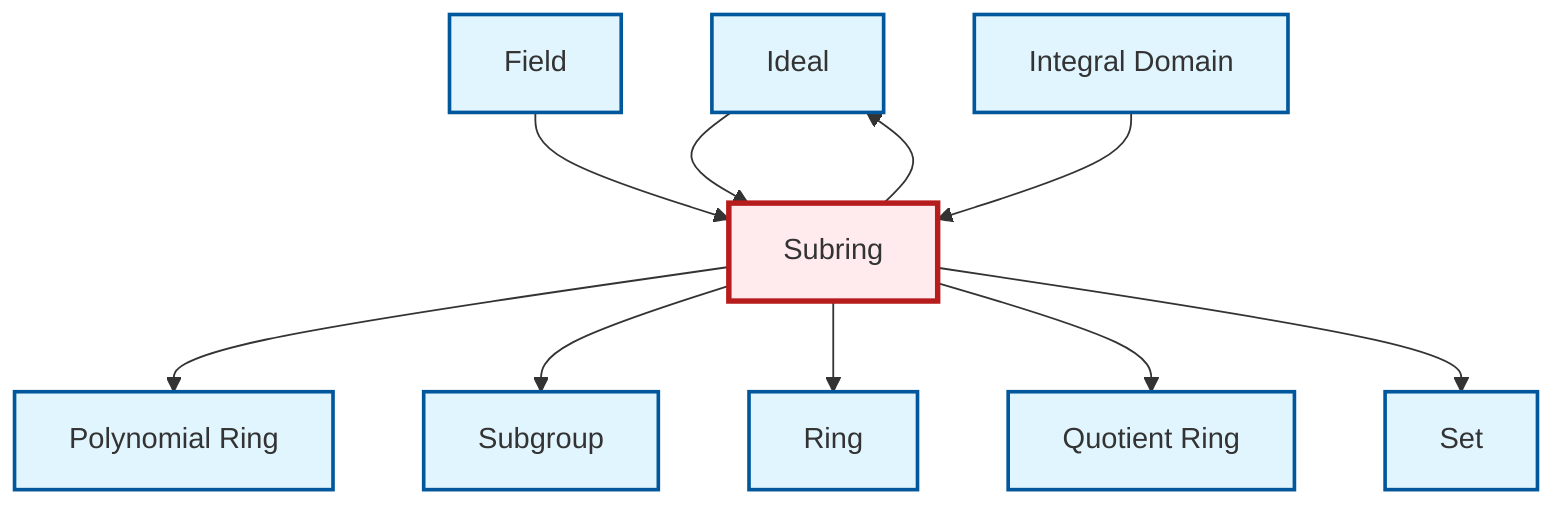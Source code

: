 graph TD
    classDef definition fill:#e1f5fe,stroke:#01579b,stroke-width:2px
    classDef theorem fill:#f3e5f5,stroke:#4a148c,stroke-width:2px
    classDef axiom fill:#fff3e0,stroke:#e65100,stroke-width:2px
    classDef example fill:#e8f5e9,stroke:#1b5e20,stroke-width:2px
    classDef current fill:#ffebee,stroke:#b71c1c,stroke-width:3px
    def-ideal["Ideal"]:::definition
    def-ring["Ring"]:::definition
    def-subring["Subring"]:::definition
    def-integral-domain["Integral Domain"]:::definition
    def-subgroup["Subgroup"]:::definition
    def-polynomial-ring["Polynomial Ring"]:::definition
    def-set["Set"]:::definition
    def-quotient-ring["Quotient Ring"]:::definition
    def-field["Field"]:::definition
    def-ideal --> def-subring
    def-subring --> def-polynomial-ring
    def-subring --> def-ideal
    def-subring --> def-subgroup
    def-field --> def-subring
    def-integral-domain --> def-subring
    def-subring --> def-ring
    def-subring --> def-quotient-ring
    def-subring --> def-set
    class def-subring current